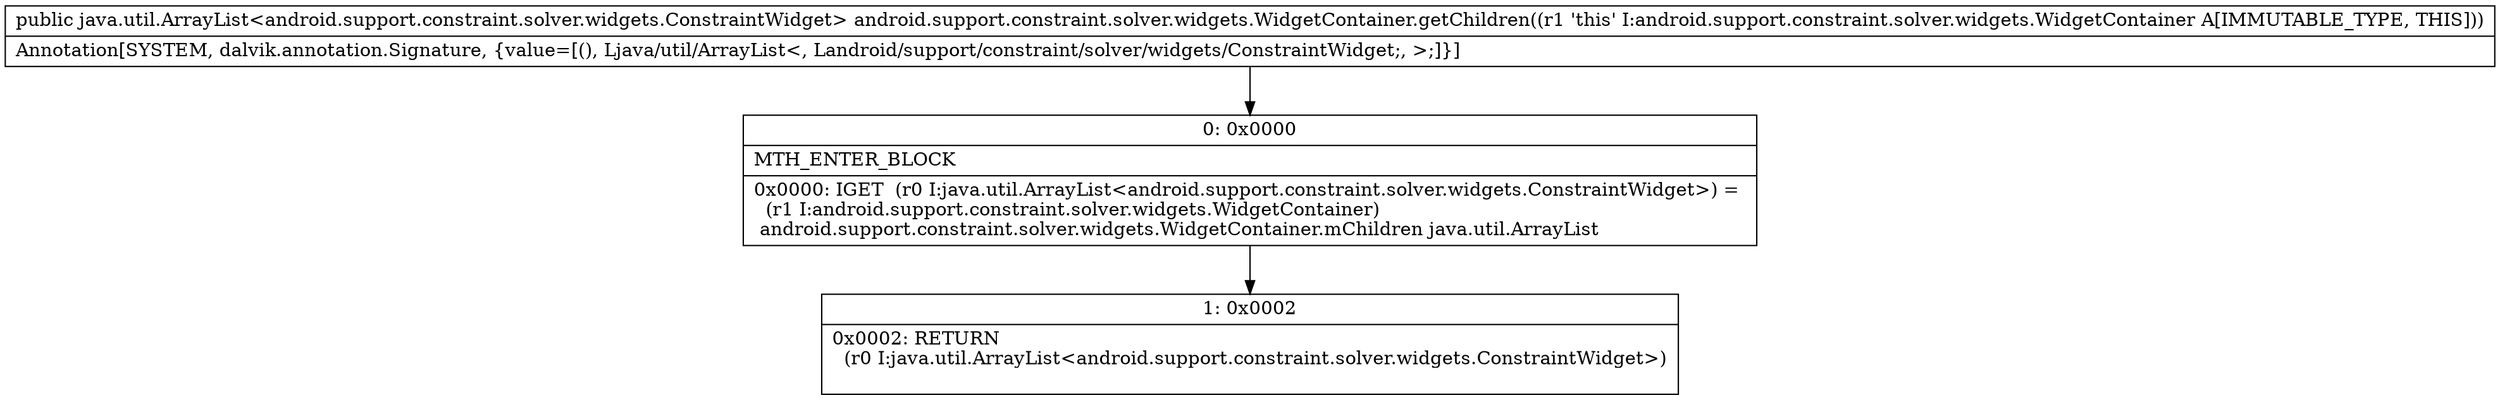 digraph "CFG forandroid.support.constraint.solver.widgets.WidgetContainer.getChildren()Ljava\/util\/ArrayList;" {
Node_0 [shape=record,label="{0\:\ 0x0000|MTH_ENTER_BLOCK\l|0x0000: IGET  (r0 I:java.util.ArrayList\<android.support.constraint.solver.widgets.ConstraintWidget\>) = \l  (r1 I:android.support.constraint.solver.widgets.WidgetContainer)\l android.support.constraint.solver.widgets.WidgetContainer.mChildren java.util.ArrayList \l}"];
Node_1 [shape=record,label="{1\:\ 0x0002|0x0002: RETURN  \l  (r0 I:java.util.ArrayList\<android.support.constraint.solver.widgets.ConstraintWidget\>)\l \l}"];
MethodNode[shape=record,label="{public java.util.ArrayList\<android.support.constraint.solver.widgets.ConstraintWidget\> android.support.constraint.solver.widgets.WidgetContainer.getChildren((r1 'this' I:android.support.constraint.solver.widgets.WidgetContainer A[IMMUTABLE_TYPE, THIS]))  | Annotation[SYSTEM, dalvik.annotation.Signature, \{value=[(), Ljava\/util\/ArrayList\<, Landroid\/support\/constraint\/solver\/widgets\/ConstraintWidget;, \>;]\}]\l}"];
MethodNode -> Node_0;
Node_0 -> Node_1;
}

